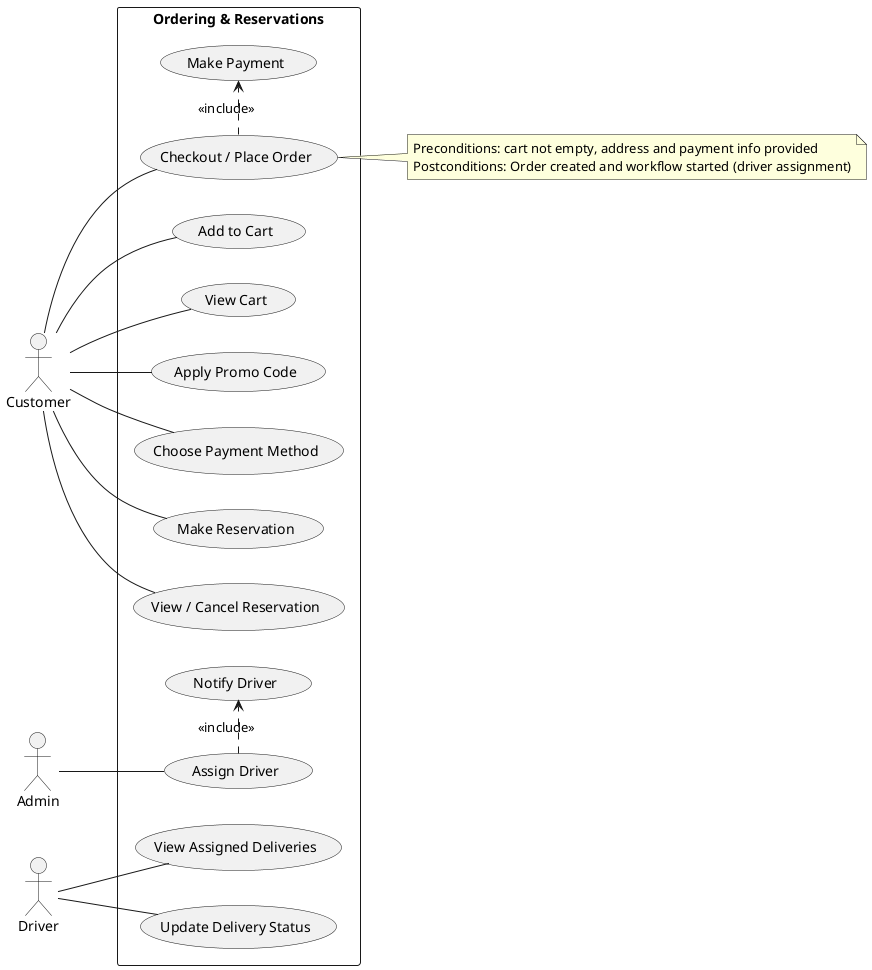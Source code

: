 @startuml
left to right direction
actor Customer
actor Admin
actor Driver
rectangle "Ordering & Reservations" {
  Customer -- (Add to Cart)
  Customer -- (View Cart)
  Customer -- (Checkout / Place Order)
  Customer -- (Apply Promo Code)
  Customer -- (Choose Payment Method)
  Customer -- (Make Reservation)
  Customer -- (View / Cancel Reservation)
  (Checkout / Place Order) .> (Make Payment) : <<include>>
  Admin -- (Assign Driver)
  Driver -- (View Assigned Deliveries)
  Driver -- (Update Delivery Status)
  (Assign Driver) .> (Notify Driver) : <<include>>
}
note right of (Checkout / Place Order)
  Preconditions: cart not empty, address and payment info provided
  Postconditions: Order created and workflow started (driver assignment)
end note
@enduml